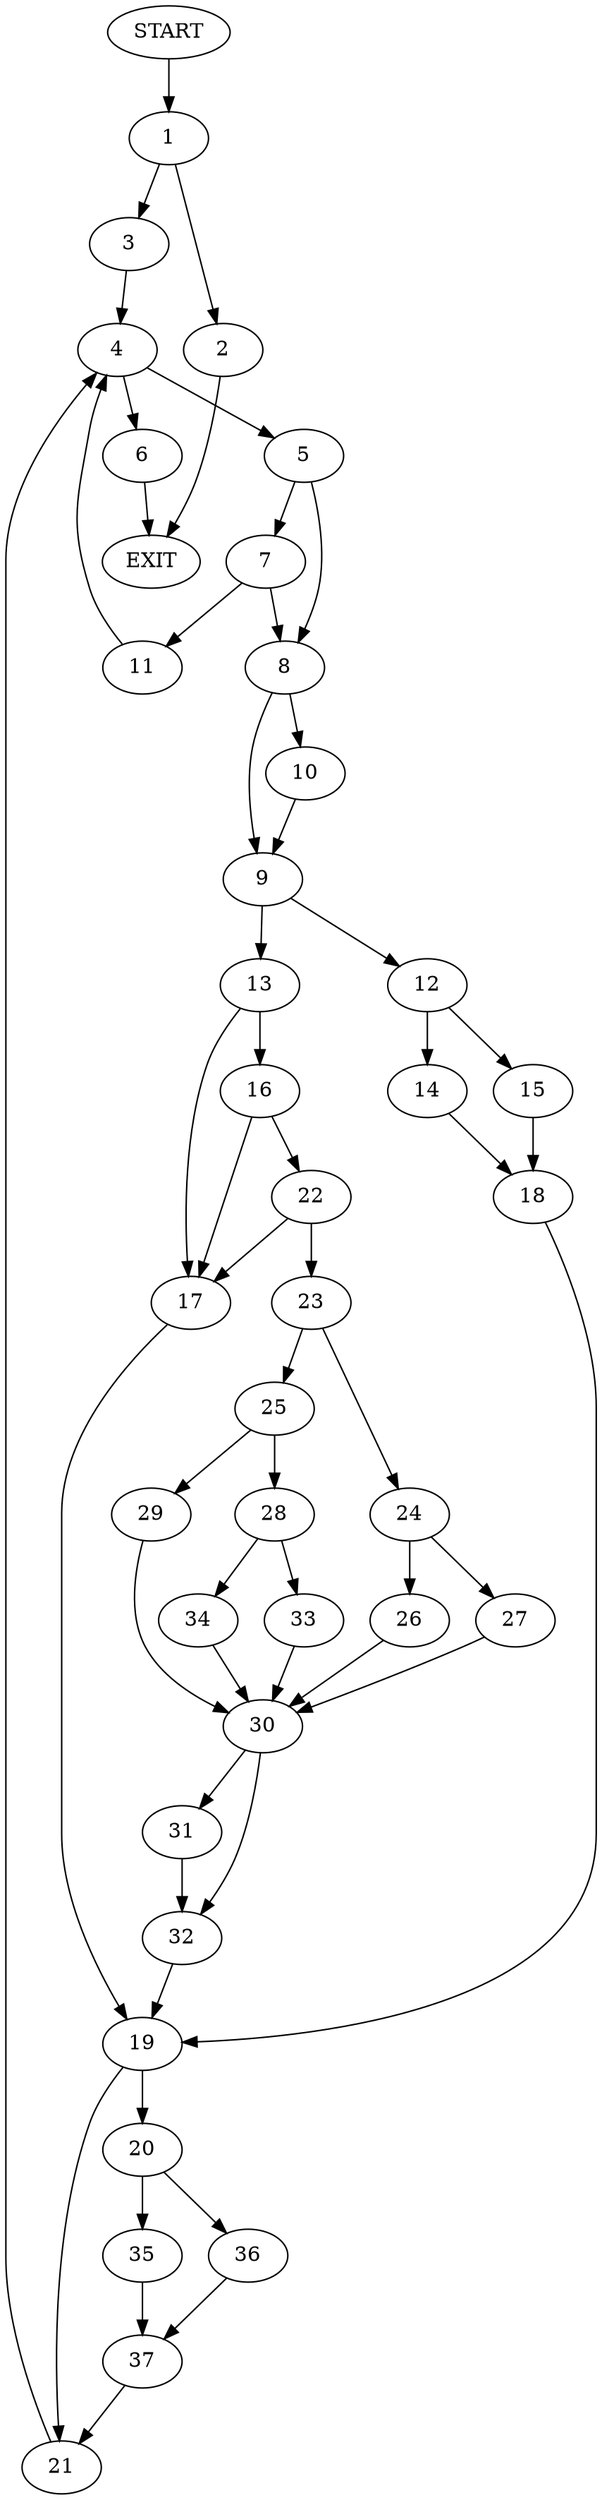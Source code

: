 digraph {
0 [label="START"]
38 [label="EXIT"]
0 -> 1
1 -> 2
1 -> 3
2 -> 38
3 -> 4
4 -> 5
4 -> 6
5 -> 7
5 -> 8
8 -> 9
8 -> 10
7 -> 11
7 -> 8
11 -> 4
10 -> 9
9 -> 12
9 -> 13
12 -> 14
12 -> 15
13 -> 16
13 -> 17
15 -> 18
14 -> 18
18 -> 19
19 -> 20
19 -> 21
17 -> 19
16 -> 22
16 -> 17
22 -> 23
22 -> 17
23 -> 24
23 -> 25
24 -> 26
24 -> 27
25 -> 28
25 -> 29
26 -> 30
27 -> 30
30 -> 31
30 -> 32
28 -> 33
28 -> 34
29 -> 30
33 -> 30
34 -> 30
32 -> 19
31 -> 32
20 -> 35
20 -> 36
21 -> 4
35 -> 37
36 -> 37
37 -> 21
6 -> 38
}
